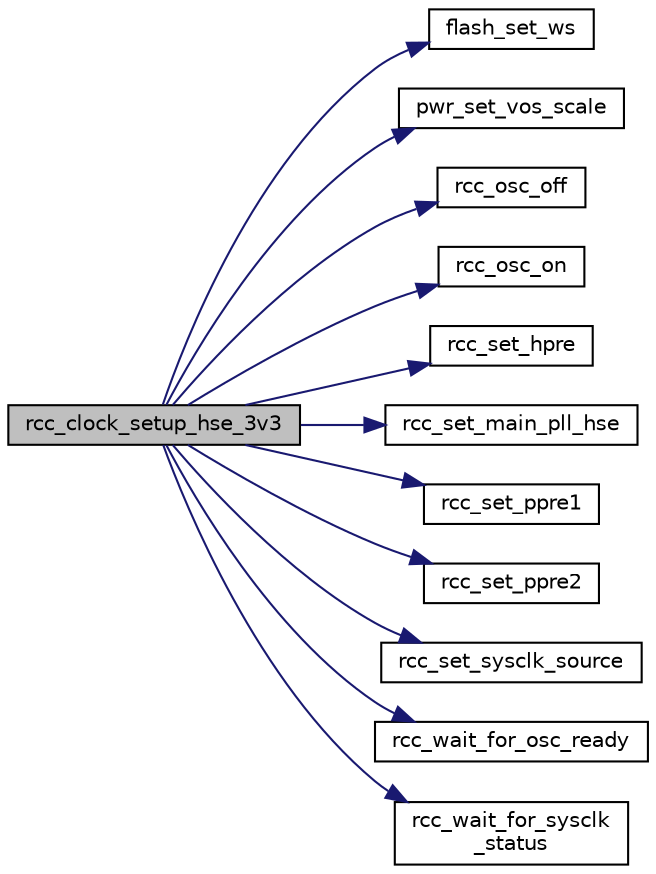 digraph "rcc_clock_setup_hse_3v3"
{
  edge [fontname="Helvetica",fontsize="10",labelfontname="Helvetica",labelfontsize="10"];
  node [fontname="Helvetica",fontsize="10",shape=record];
  rankdir="LR";
  Node1 [label="rcc_clock_setup_hse_3v3",height=0.2,width=0.4,color="black", fillcolor="grey75", style="filled", fontcolor="black"];
  Node1 -> Node2 [color="midnightblue",fontsize="10",style="solid",fontname="Helvetica"];
  Node2 [label="flash_set_ws",height=0.2,width=0.4,color="black", fillcolor="white", style="filled",URL="$group__flash__defines.html#ga9347b16d27d64b79f507dc9cad8633b2",tooltip="Set the Number of Wait States. "];
  Node1 -> Node3 [color="midnightblue",fontsize="10",style="solid",fontname="Helvetica"];
  Node3 [label="pwr_set_vos_scale",height=0.2,width=0.4,color="black", fillcolor="white", style="filled",URL="$pwr_8h.html#aa22ffb6b23613688342c73dd591dcd60"];
  Node1 -> Node4 [color="midnightblue",fontsize="10",style="solid",fontname="Helvetica"];
  Node4 [label="rcc_osc_off",height=0.2,width=0.4,color="black", fillcolor="white", style="filled",URL="$group__rcc__file.html#ga89d079556639549018fbd8d66cf5fc20"];
  Node1 -> Node5 [color="midnightblue",fontsize="10",style="solid",fontname="Helvetica"];
  Node5 [label="rcc_osc_on",height=0.2,width=0.4,color="black", fillcolor="white", style="filled",URL="$group__rcc__file.html#ga81b16ade2e5d6e024f36e3d568a9fd97"];
  Node1 -> Node6 [color="midnightblue",fontsize="10",style="solid",fontname="Helvetica"];
  Node6 [label="rcc_set_hpre",height=0.2,width=0.4,color="black", fillcolor="white", style="filled",URL="$group__rcc__file.html#gae192b2cd0f37124db5ed76d599a5671b"];
  Node1 -> Node7 [color="midnightblue",fontsize="10",style="solid",fontname="Helvetica"];
  Node7 [label="rcc_set_main_pll_hse",height=0.2,width=0.4,color="black", fillcolor="white", style="filled",URL="$group__rcc__file.html#gac9cad56153485b68efc5c3b444beddd4"];
  Node1 -> Node8 [color="midnightblue",fontsize="10",style="solid",fontname="Helvetica"];
  Node8 [label="rcc_set_ppre1",height=0.2,width=0.4,color="black", fillcolor="white", style="filled",URL="$group__rcc__file.html#gaaf1b9174131b00a7014c0328a53a65a1"];
  Node1 -> Node9 [color="midnightblue",fontsize="10",style="solid",fontname="Helvetica"];
  Node9 [label="rcc_set_ppre2",height=0.2,width=0.4,color="black", fillcolor="white", style="filled",URL="$group__rcc__file.html#gac40c9478480f3a44c381c15482a563cd"];
  Node1 -> Node10 [color="midnightblue",fontsize="10",style="solid",fontname="Helvetica"];
  Node10 [label="rcc_set_sysclk_source",height=0.2,width=0.4,color="black", fillcolor="white", style="filled",URL="$group__rcc__file.html#ga2c291271812c333d975807cd5ec99a36"];
  Node1 -> Node11 [color="midnightblue",fontsize="10",style="solid",fontname="Helvetica"];
  Node11 [label="rcc_wait_for_osc_ready",height=0.2,width=0.4,color="black", fillcolor="white", style="filled",URL="$group__rcc__file.html#ga1dfd0e0ba16285ce16e782e07af2cafa"];
  Node1 -> Node12 [color="midnightblue",fontsize="10",style="solid",fontname="Helvetica"];
  Node12 [label="rcc_wait_for_sysclk\l_status",height=0.2,width=0.4,color="black", fillcolor="white", style="filled",URL="$group__rcc__file.html#gaa768e6d3787b02f6dc93c8392b879ef7"];
}
